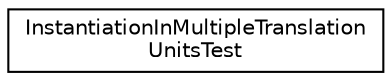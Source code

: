 digraph "类继承关系图"
{
  edge [fontname="Helvetica",fontsize="10",labelfontname="Helvetica",labelfontsize="10"];
  node [fontname="Helvetica",fontsize="10",shape=record];
  rankdir="LR";
  Node0 [label="InstantiationInMultipleTranslation\lUnitsTest",height=0.2,width=0.4,color="black", fillcolor="white", style="filled",URL="$class_instantiation_in_multiple_translation_units_test.html"];
}
